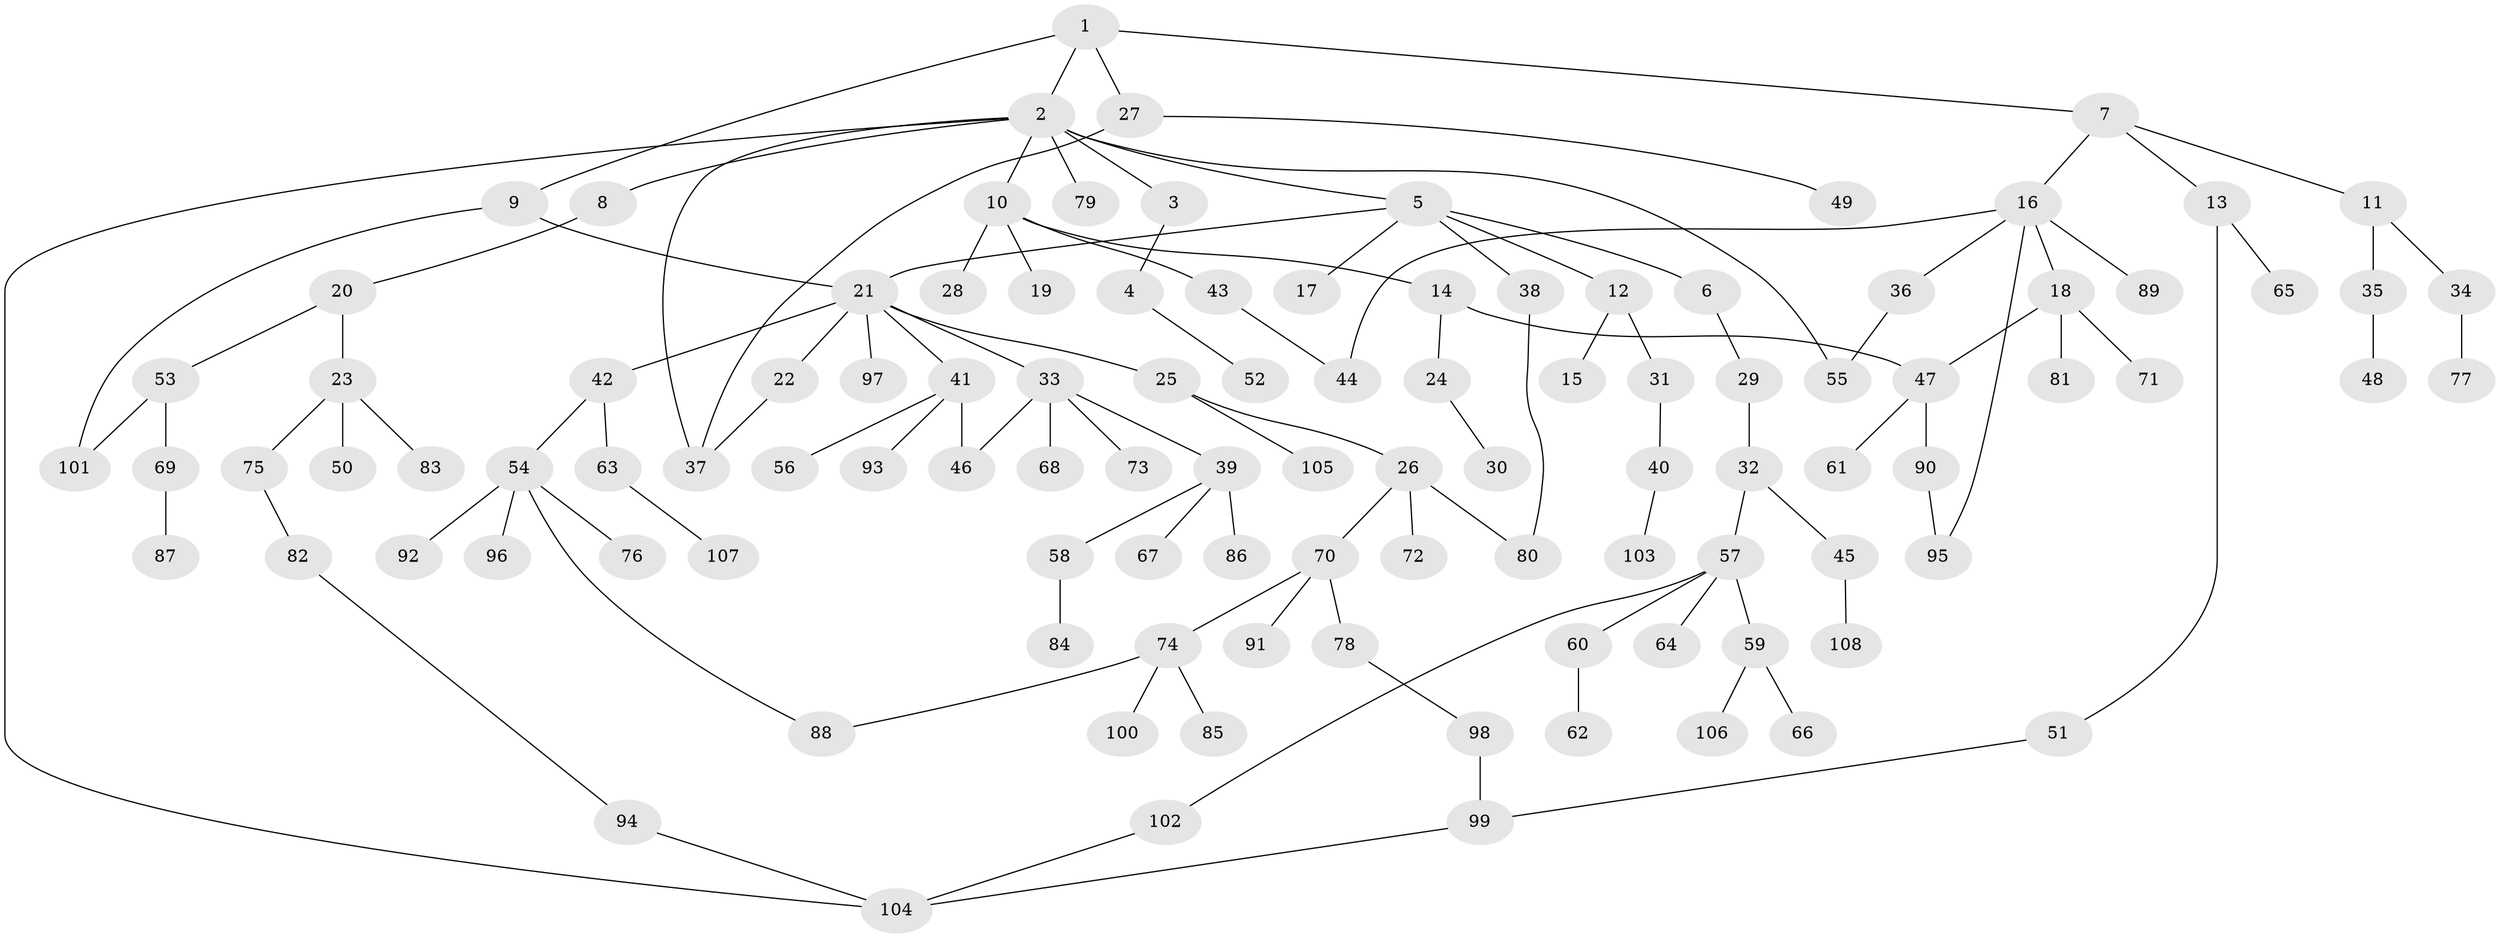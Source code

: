 // coarse degree distribution, {1: 0.6976744186046512, 13: 0.023255813953488372, 3: 0.023255813953488372, 2: 0.13953488372093023, 7: 0.023255813953488372, 9: 0.023255813953488372, 12: 0.023255813953488372, 4: 0.046511627906976744}
// Generated by graph-tools (version 1.1) at 2025/44/03/04/25 21:44:47]
// undirected, 108 vertices, 122 edges
graph export_dot {
graph [start="1"]
  node [color=gray90,style=filled];
  1;
  2;
  3;
  4;
  5;
  6;
  7;
  8;
  9;
  10;
  11;
  12;
  13;
  14;
  15;
  16;
  17;
  18;
  19;
  20;
  21;
  22;
  23;
  24;
  25;
  26;
  27;
  28;
  29;
  30;
  31;
  32;
  33;
  34;
  35;
  36;
  37;
  38;
  39;
  40;
  41;
  42;
  43;
  44;
  45;
  46;
  47;
  48;
  49;
  50;
  51;
  52;
  53;
  54;
  55;
  56;
  57;
  58;
  59;
  60;
  61;
  62;
  63;
  64;
  65;
  66;
  67;
  68;
  69;
  70;
  71;
  72;
  73;
  74;
  75;
  76;
  77;
  78;
  79;
  80;
  81;
  82;
  83;
  84;
  85;
  86;
  87;
  88;
  89;
  90;
  91;
  92;
  93;
  94;
  95;
  96;
  97;
  98;
  99;
  100;
  101;
  102;
  103;
  104;
  105;
  106;
  107;
  108;
  1 -- 2;
  1 -- 7;
  1 -- 9;
  1 -- 27;
  2 -- 3;
  2 -- 5;
  2 -- 8;
  2 -- 10;
  2 -- 55;
  2 -- 79;
  2 -- 104;
  2 -- 37;
  3 -- 4;
  4 -- 52;
  5 -- 6;
  5 -- 12;
  5 -- 17;
  5 -- 21;
  5 -- 38;
  6 -- 29;
  7 -- 11;
  7 -- 13;
  7 -- 16;
  8 -- 20;
  9 -- 21;
  9 -- 101;
  10 -- 14;
  10 -- 19;
  10 -- 28;
  10 -- 43;
  11 -- 34;
  11 -- 35;
  12 -- 15;
  12 -- 31;
  13 -- 51;
  13 -- 65;
  14 -- 24;
  14 -- 47;
  16 -- 18;
  16 -- 36;
  16 -- 44;
  16 -- 89;
  16 -- 95;
  18 -- 71;
  18 -- 81;
  18 -- 47;
  20 -- 23;
  20 -- 53;
  21 -- 22;
  21 -- 25;
  21 -- 33;
  21 -- 41;
  21 -- 42;
  21 -- 97;
  22 -- 37;
  23 -- 50;
  23 -- 75;
  23 -- 83;
  24 -- 30;
  25 -- 26;
  25 -- 105;
  26 -- 70;
  26 -- 72;
  26 -- 80;
  27 -- 49;
  27 -- 37;
  29 -- 32;
  31 -- 40;
  32 -- 45;
  32 -- 57;
  33 -- 39;
  33 -- 68;
  33 -- 73;
  33 -- 46;
  34 -- 77;
  35 -- 48;
  36 -- 55;
  38 -- 80;
  39 -- 58;
  39 -- 67;
  39 -- 86;
  40 -- 103;
  41 -- 46;
  41 -- 56;
  41 -- 93;
  42 -- 54;
  42 -- 63;
  43 -- 44;
  45 -- 108;
  47 -- 61;
  47 -- 90;
  51 -- 99;
  53 -- 69;
  53 -- 101;
  54 -- 76;
  54 -- 92;
  54 -- 96;
  54 -- 88;
  57 -- 59;
  57 -- 60;
  57 -- 64;
  57 -- 102;
  58 -- 84;
  59 -- 66;
  59 -- 106;
  60 -- 62;
  63 -- 107;
  69 -- 87;
  70 -- 74;
  70 -- 78;
  70 -- 91;
  74 -- 85;
  74 -- 88;
  74 -- 100;
  75 -- 82;
  78 -- 98;
  82 -- 94;
  90 -- 95;
  94 -- 104;
  98 -- 99;
  99 -- 104;
  102 -- 104;
}
